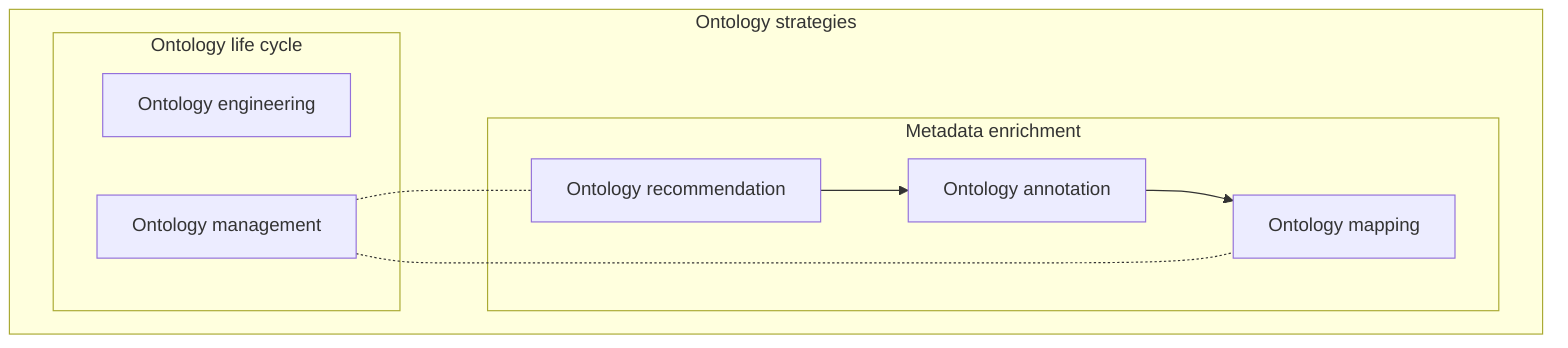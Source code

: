 graph TB
    subgraph Ontology strategies
    
        subgraph Metadata enrichment
            A[Ontology recommendation]
            B[Ontology annotation]
            C[Ontology mapping]
        end
        
        subgraph Ontology life cycle
            D[Ontology engineering]
            E[Ontology management]
        end
        
        A-->B
        B-->C
        
        E-.-A
        E-.-C
        
        
    end
    
    classDef className fill:#f9f,stroke:#333,stroke-width:2px